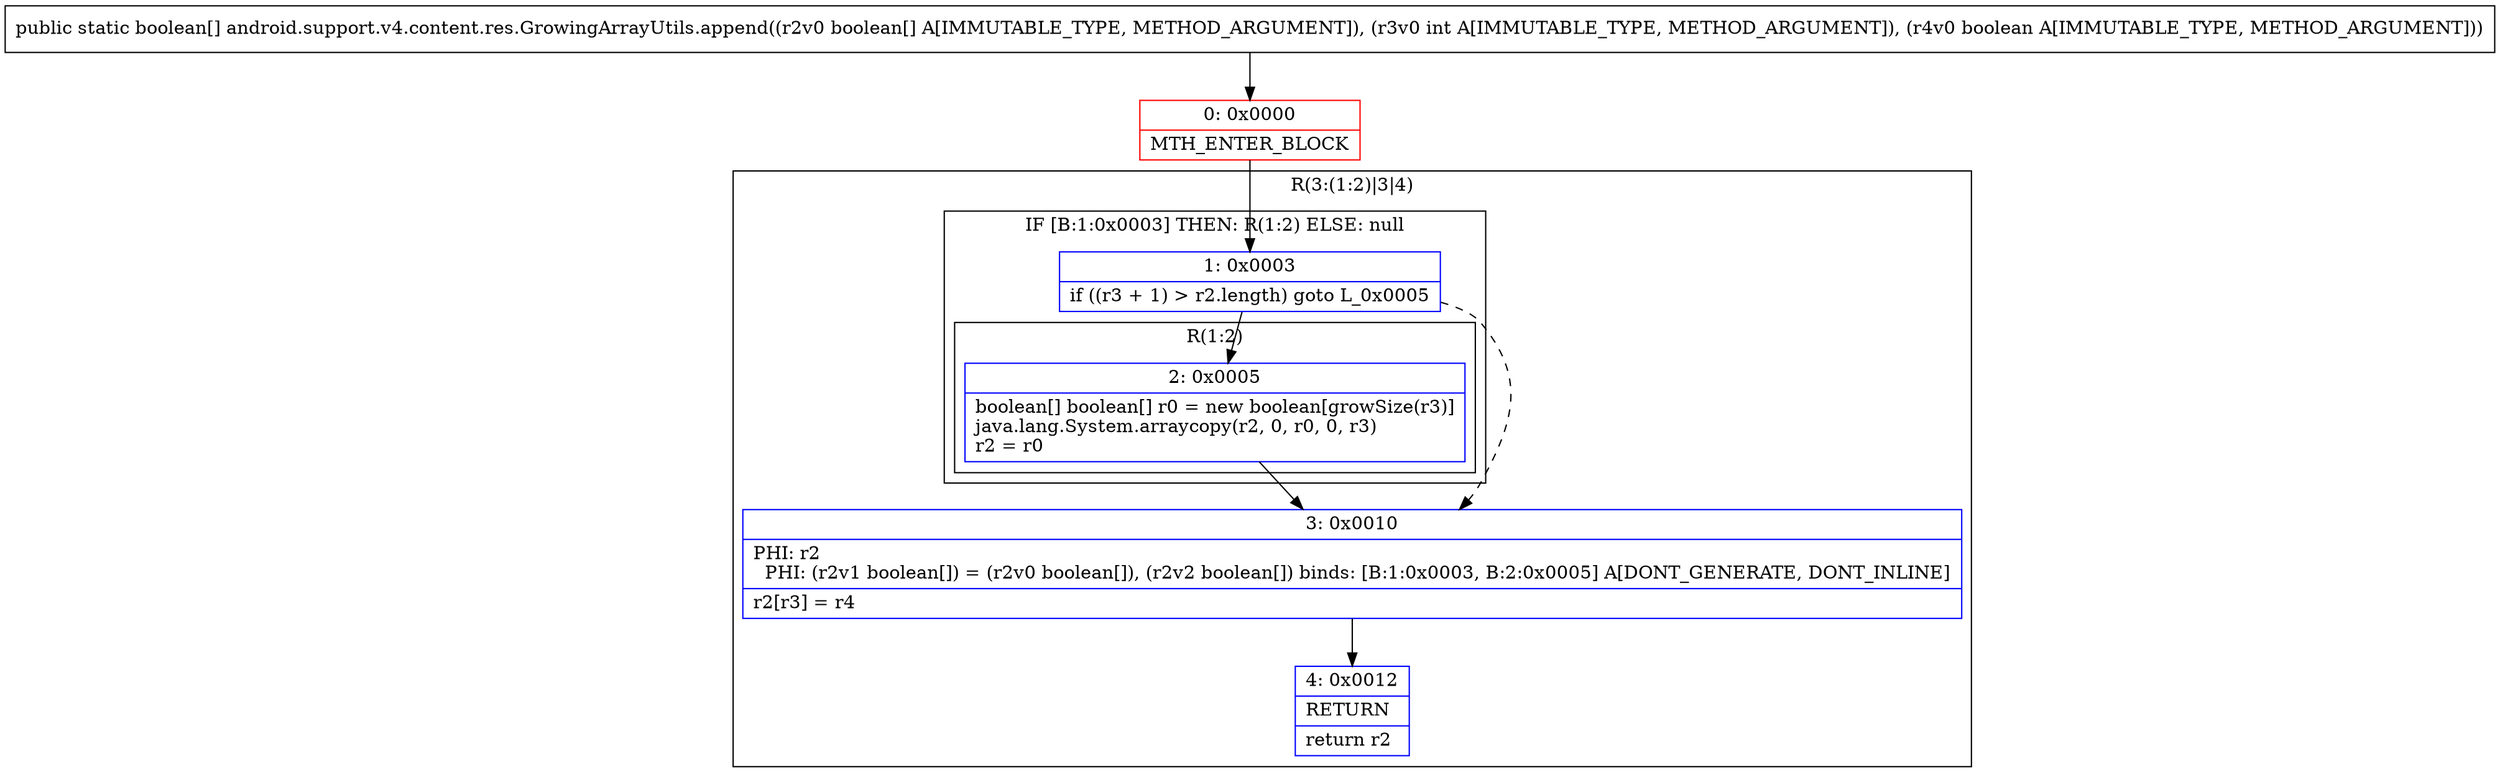 digraph "CFG forandroid.support.v4.content.res.GrowingArrayUtils.append([ZIZ)[Z" {
subgraph cluster_Region_2141328194 {
label = "R(3:(1:2)|3|4)";
node [shape=record,color=blue];
subgraph cluster_IfRegion_1766880213 {
label = "IF [B:1:0x0003] THEN: R(1:2) ELSE: null";
node [shape=record,color=blue];
Node_1 [shape=record,label="{1\:\ 0x0003|if ((r3 + 1) \> r2.length) goto L_0x0005\l}"];
subgraph cluster_Region_1286996427 {
label = "R(1:2)";
node [shape=record,color=blue];
Node_2 [shape=record,label="{2\:\ 0x0005|boolean[] boolean[] r0 = new boolean[growSize(r3)]\ljava.lang.System.arraycopy(r2, 0, r0, 0, r3)\lr2 = r0\l}"];
}
}
Node_3 [shape=record,label="{3\:\ 0x0010|PHI: r2 \l  PHI: (r2v1 boolean[]) = (r2v0 boolean[]), (r2v2 boolean[]) binds: [B:1:0x0003, B:2:0x0005] A[DONT_GENERATE, DONT_INLINE]\l|r2[r3] = r4\l}"];
Node_4 [shape=record,label="{4\:\ 0x0012|RETURN\l|return r2\l}"];
}
Node_0 [shape=record,color=red,label="{0\:\ 0x0000|MTH_ENTER_BLOCK\l}"];
MethodNode[shape=record,label="{public static boolean[] android.support.v4.content.res.GrowingArrayUtils.append((r2v0 boolean[] A[IMMUTABLE_TYPE, METHOD_ARGUMENT]), (r3v0 int A[IMMUTABLE_TYPE, METHOD_ARGUMENT]), (r4v0 boolean A[IMMUTABLE_TYPE, METHOD_ARGUMENT])) }"];
MethodNode -> Node_0;
Node_1 -> Node_2;
Node_1 -> Node_3[style=dashed];
Node_2 -> Node_3;
Node_3 -> Node_4;
Node_0 -> Node_1;
}

